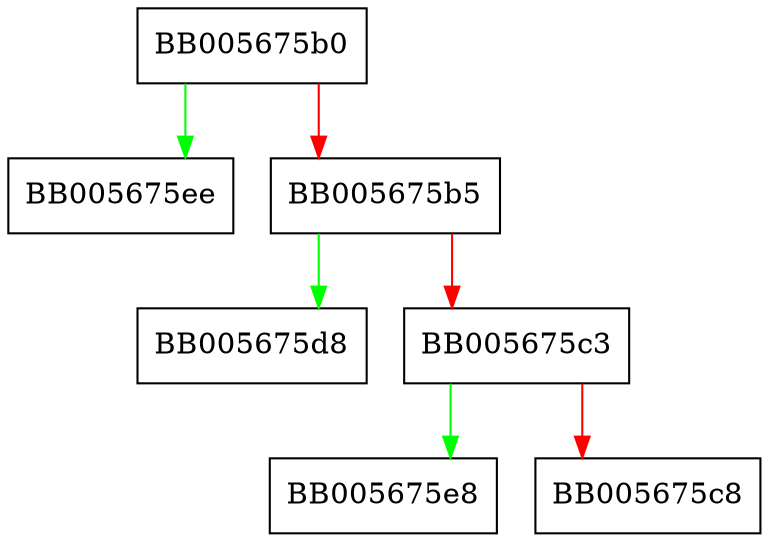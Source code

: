digraph CMS_RecipientInfo_kari_orig_id_cmp {
  node [shape="box"];
  graph [splines=ortho];
  BB005675b0 -> BB005675ee [color="green"];
  BB005675b0 -> BB005675b5 [color="red"];
  BB005675b5 -> BB005675d8 [color="green"];
  BB005675b5 -> BB005675c3 [color="red"];
  BB005675c3 -> BB005675e8 [color="green"];
  BB005675c3 -> BB005675c8 [color="red"];
}